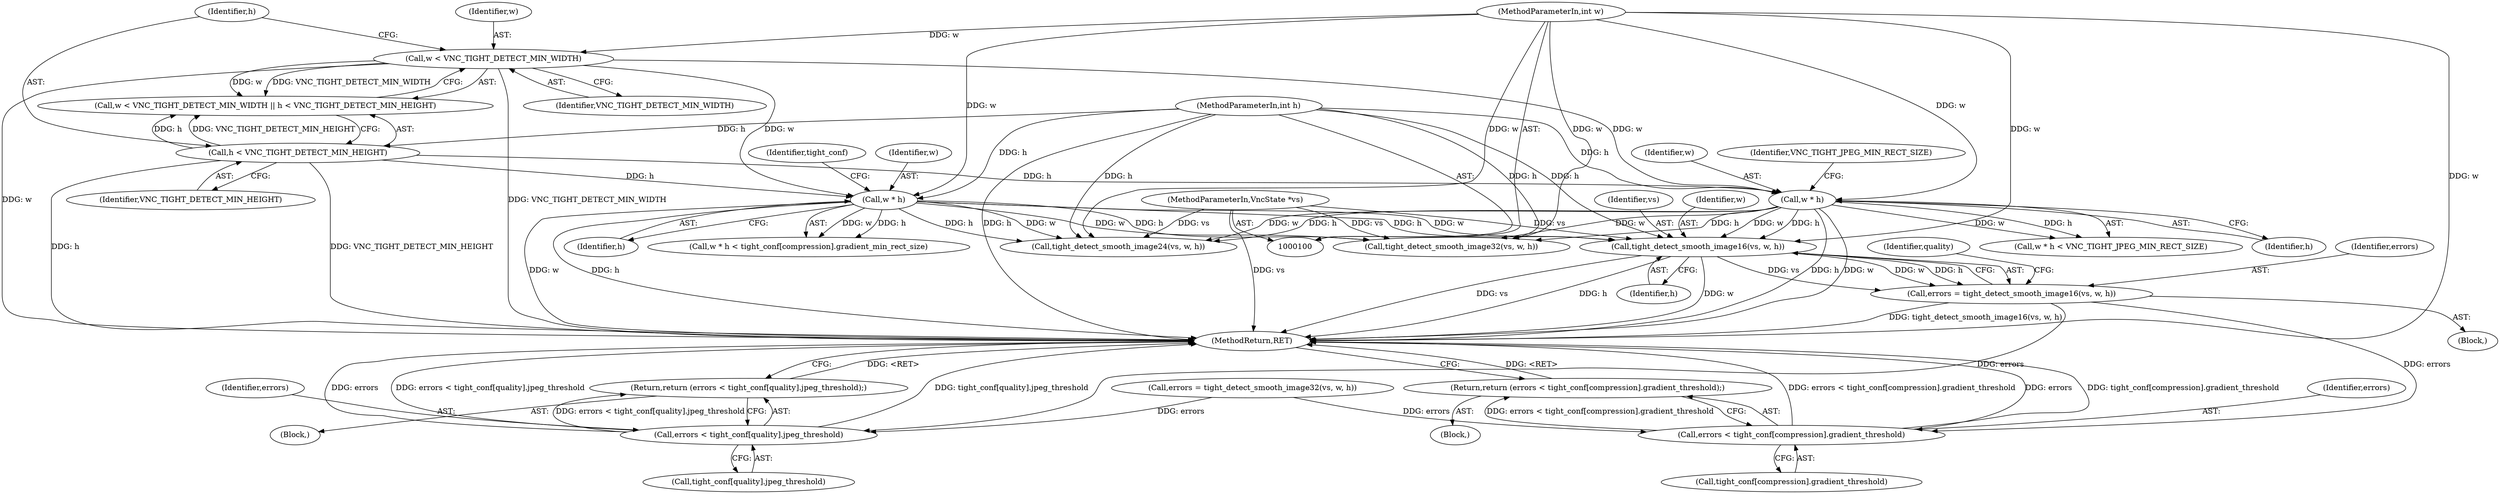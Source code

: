 digraph "0_qemu_9f64916da20eea67121d544698676295bbb105a7_4@pointer" {
"1000260" [label="(Call,tight_detect_smooth_image16(vs, w, h))"];
"1000101" [label="(MethodParameterIn,VncState *vs)"];
"1000185" [label="(Call,w * h)"];
"1000151" [label="(Call,w < VNC_TIGHT_DETECT_MIN_WIDTH)"];
"1000102" [label="(MethodParameterIn,int w)"];
"1000154" [label="(Call,h < VNC_TIGHT_DETECT_MIN_HEIGHT)"];
"1000103" [label="(MethodParameterIn,int h)"];
"1000174" [label="(Call,w * h)"];
"1000258" [label="(Call,errors = tight_detect_smooth_image16(vs, w, h))"];
"1000271" [label="(Call,errors < tight_conf[quality].jpeg_threshold)"];
"1000270" [label="(Return,return (errors < tight_conf[quality].jpeg_threshold);)"];
"1000279" [label="(Call,errors < tight_conf[compression].gradient_threshold)"];
"1000278" [label="(Return,return (errors < tight_conf[compression].gradient_threshold);)"];
"1000174" [label="(Call,w * h)"];
"1000185" [label="(Call,w * h)"];
"1000187" [label="(Identifier,h)"];
"1000280" [label="(Identifier,errors)"];
"1000175" [label="(Identifier,w)"];
"1000257" [label="(Block,)"];
"1000190" [label="(Identifier,tight_conf)"];
"1000262" [label="(Identifier,w)"];
"1000269" [label="(Block,)"];
"1000150" [label="(Call,w < VNC_TIGHT_DETECT_MIN_WIDTH || h < VNC_TIGHT_DETECT_MIN_HEIGHT)"];
"1000281" [label="(Call,tight_conf[compression].gradient_threshold)"];
"1000177" [label="(Identifier,VNC_TIGHT_JPEG_MIN_RECT_SIZE)"];
"1000156" [label="(Identifier,VNC_TIGHT_DETECT_MIN_HEIGHT)"];
"1000279" [label="(Call,errors < tight_conf[compression].gradient_threshold)"];
"1000261" [label="(Identifier,vs)"];
"1000155" [label="(Identifier,h)"];
"1000216" [label="(Call,tight_detect_smooth_image24(vs, w, h))"];
"1000266" [label="(Identifier,quality)"];
"1000278" [label="(Return,return (errors < tight_conf[compression].gradient_threshold);)"];
"1000286" [label="(MethodReturn,RET)"];
"1000104" [label="(Block,)"];
"1000102" [label="(MethodParameterIn,int w)"];
"1000151" [label="(Call,w < VNC_TIGHT_DETECT_MIN_WIDTH)"];
"1000259" [label="(Identifier,errors)"];
"1000252" [label="(Call,tight_detect_smooth_image32(vs, w, h))"];
"1000250" [label="(Call,errors = tight_detect_smooth_image32(vs, w, h))"];
"1000152" [label="(Identifier,w)"];
"1000153" [label="(Identifier,VNC_TIGHT_DETECT_MIN_WIDTH)"];
"1000263" [label="(Identifier,h)"];
"1000173" [label="(Call,w * h < VNC_TIGHT_JPEG_MIN_RECT_SIZE)"];
"1000103" [label="(MethodParameterIn,int h)"];
"1000186" [label="(Identifier,w)"];
"1000272" [label="(Identifier,errors)"];
"1000176" [label="(Identifier,h)"];
"1000258" [label="(Call,errors = tight_detect_smooth_image16(vs, w, h))"];
"1000260" [label="(Call,tight_detect_smooth_image16(vs, w, h))"];
"1000273" [label="(Call,tight_conf[quality].jpeg_threshold)"];
"1000270" [label="(Return,return (errors < tight_conf[quality].jpeg_threshold);)"];
"1000101" [label="(MethodParameterIn,VncState *vs)"];
"1000154" [label="(Call,h < VNC_TIGHT_DETECT_MIN_HEIGHT)"];
"1000271" [label="(Call,errors < tight_conf[quality].jpeg_threshold)"];
"1000184" [label="(Call,w * h < tight_conf[compression].gradient_min_rect_size)"];
"1000260" -> "1000258"  [label="AST: "];
"1000260" -> "1000263"  [label="CFG: "];
"1000261" -> "1000260"  [label="AST: "];
"1000262" -> "1000260"  [label="AST: "];
"1000263" -> "1000260"  [label="AST: "];
"1000258" -> "1000260"  [label="CFG: "];
"1000260" -> "1000286"  [label="DDG: h"];
"1000260" -> "1000286"  [label="DDG: w"];
"1000260" -> "1000286"  [label="DDG: vs"];
"1000260" -> "1000258"  [label="DDG: vs"];
"1000260" -> "1000258"  [label="DDG: w"];
"1000260" -> "1000258"  [label="DDG: h"];
"1000101" -> "1000260"  [label="DDG: vs"];
"1000185" -> "1000260"  [label="DDG: w"];
"1000185" -> "1000260"  [label="DDG: h"];
"1000174" -> "1000260"  [label="DDG: w"];
"1000174" -> "1000260"  [label="DDG: h"];
"1000102" -> "1000260"  [label="DDG: w"];
"1000103" -> "1000260"  [label="DDG: h"];
"1000101" -> "1000100"  [label="AST: "];
"1000101" -> "1000286"  [label="DDG: vs"];
"1000101" -> "1000216"  [label="DDG: vs"];
"1000101" -> "1000252"  [label="DDG: vs"];
"1000185" -> "1000184"  [label="AST: "];
"1000185" -> "1000187"  [label="CFG: "];
"1000186" -> "1000185"  [label="AST: "];
"1000187" -> "1000185"  [label="AST: "];
"1000190" -> "1000185"  [label="CFG: "];
"1000185" -> "1000286"  [label="DDG: w"];
"1000185" -> "1000286"  [label="DDG: h"];
"1000185" -> "1000184"  [label="DDG: w"];
"1000185" -> "1000184"  [label="DDG: h"];
"1000151" -> "1000185"  [label="DDG: w"];
"1000102" -> "1000185"  [label="DDG: w"];
"1000154" -> "1000185"  [label="DDG: h"];
"1000103" -> "1000185"  [label="DDG: h"];
"1000185" -> "1000216"  [label="DDG: w"];
"1000185" -> "1000216"  [label="DDG: h"];
"1000185" -> "1000252"  [label="DDG: w"];
"1000185" -> "1000252"  [label="DDG: h"];
"1000151" -> "1000150"  [label="AST: "];
"1000151" -> "1000153"  [label="CFG: "];
"1000152" -> "1000151"  [label="AST: "];
"1000153" -> "1000151"  [label="AST: "];
"1000155" -> "1000151"  [label="CFG: "];
"1000150" -> "1000151"  [label="CFG: "];
"1000151" -> "1000286"  [label="DDG: w"];
"1000151" -> "1000286"  [label="DDG: VNC_TIGHT_DETECT_MIN_WIDTH"];
"1000151" -> "1000150"  [label="DDG: w"];
"1000151" -> "1000150"  [label="DDG: VNC_TIGHT_DETECT_MIN_WIDTH"];
"1000102" -> "1000151"  [label="DDG: w"];
"1000151" -> "1000174"  [label="DDG: w"];
"1000102" -> "1000100"  [label="AST: "];
"1000102" -> "1000286"  [label="DDG: w"];
"1000102" -> "1000174"  [label="DDG: w"];
"1000102" -> "1000216"  [label="DDG: w"];
"1000102" -> "1000252"  [label="DDG: w"];
"1000154" -> "1000150"  [label="AST: "];
"1000154" -> "1000156"  [label="CFG: "];
"1000155" -> "1000154"  [label="AST: "];
"1000156" -> "1000154"  [label="AST: "];
"1000150" -> "1000154"  [label="CFG: "];
"1000154" -> "1000286"  [label="DDG: h"];
"1000154" -> "1000286"  [label="DDG: VNC_TIGHT_DETECT_MIN_HEIGHT"];
"1000154" -> "1000150"  [label="DDG: h"];
"1000154" -> "1000150"  [label="DDG: VNC_TIGHT_DETECT_MIN_HEIGHT"];
"1000103" -> "1000154"  [label="DDG: h"];
"1000154" -> "1000174"  [label="DDG: h"];
"1000103" -> "1000100"  [label="AST: "];
"1000103" -> "1000286"  [label="DDG: h"];
"1000103" -> "1000174"  [label="DDG: h"];
"1000103" -> "1000216"  [label="DDG: h"];
"1000103" -> "1000252"  [label="DDG: h"];
"1000174" -> "1000173"  [label="AST: "];
"1000174" -> "1000176"  [label="CFG: "];
"1000175" -> "1000174"  [label="AST: "];
"1000176" -> "1000174"  [label="AST: "];
"1000177" -> "1000174"  [label="CFG: "];
"1000174" -> "1000286"  [label="DDG: h"];
"1000174" -> "1000286"  [label="DDG: w"];
"1000174" -> "1000173"  [label="DDG: w"];
"1000174" -> "1000173"  [label="DDG: h"];
"1000174" -> "1000216"  [label="DDG: w"];
"1000174" -> "1000216"  [label="DDG: h"];
"1000174" -> "1000252"  [label="DDG: w"];
"1000174" -> "1000252"  [label="DDG: h"];
"1000258" -> "1000257"  [label="AST: "];
"1000259" -> "1000258"  [label="AST: "];
"1000266" -> "1000258"  [label="CFG: "];
"1000258" -> "1000286"  [label="DDG: tight_detect_smooth_image16(vs, w, h)"];
"1000258" -> "1000271"  [label="DDG: errors"];
"1000258" -> "1000279"  [label="DDG: errors"];
"1000271" -> "1000270"  [label="AST: "];
"1000271" -> "1000273"  [label="CFG: "];
"1000272" -> "1000271"  [label="AST: "];
"1000273" -> "1000271"  [label="AST: "];
"1000270" -> "1000271"  [label="CFG: "];
"1000271" -> "1000286"  [label="DDG: tight_conf[quality].jpeg_threshold"];
"1000271" -> "1000286"  [label="DDG: errors"];
"1000271" -> "1000286"  [label="DDG: errors < tight_conf[quality].jpeg_threshold"];
"1000271" -> "1000270"  [label="DDG: errors < tight_conf[quality].jpeg_threshold"];
"1000250" -> "1000271"  [label="DDG: errors"];
"1000270" -> "1000269"  [label="AST: "];
"1000286" -> "1000270"  [label="CFG: "];
"1000270" -> "1000286"  [label="DDG: <RET>"];
"1000279" -> "1000278"  [label="AST: "];
"1000279" -> "1000281"  [label="CFG: "];
"1000280" -> "1000279"  [label="AST: "];
"1000281" -> "1000279"  [label="AST: "];
"1000278" -> "1000279"  [label="CFG: "];
"1000279" -> "1000286"  [label="DDG: errors"];
"1000279" -> "1000286"  [label="DDG: tight_conf[compression].gradient_threshold"];
"1000279" -> "1000286"  [label="DDG: errors < tight_conf[compression].gradient_threshold"];
"1000279" -> "1000278"  [label="DDG: errors < tight_conf[compression].gradient_threshold"];
"1000250" -> "1000279"  [label="DDG: errors"];
"1000278" -> "1000104"  [label="AST: "];
"1000286" -> "1000278"  [label="CFG: "];
"1000278" -> "1000286"  [label="DDG: <RET>"];
}
